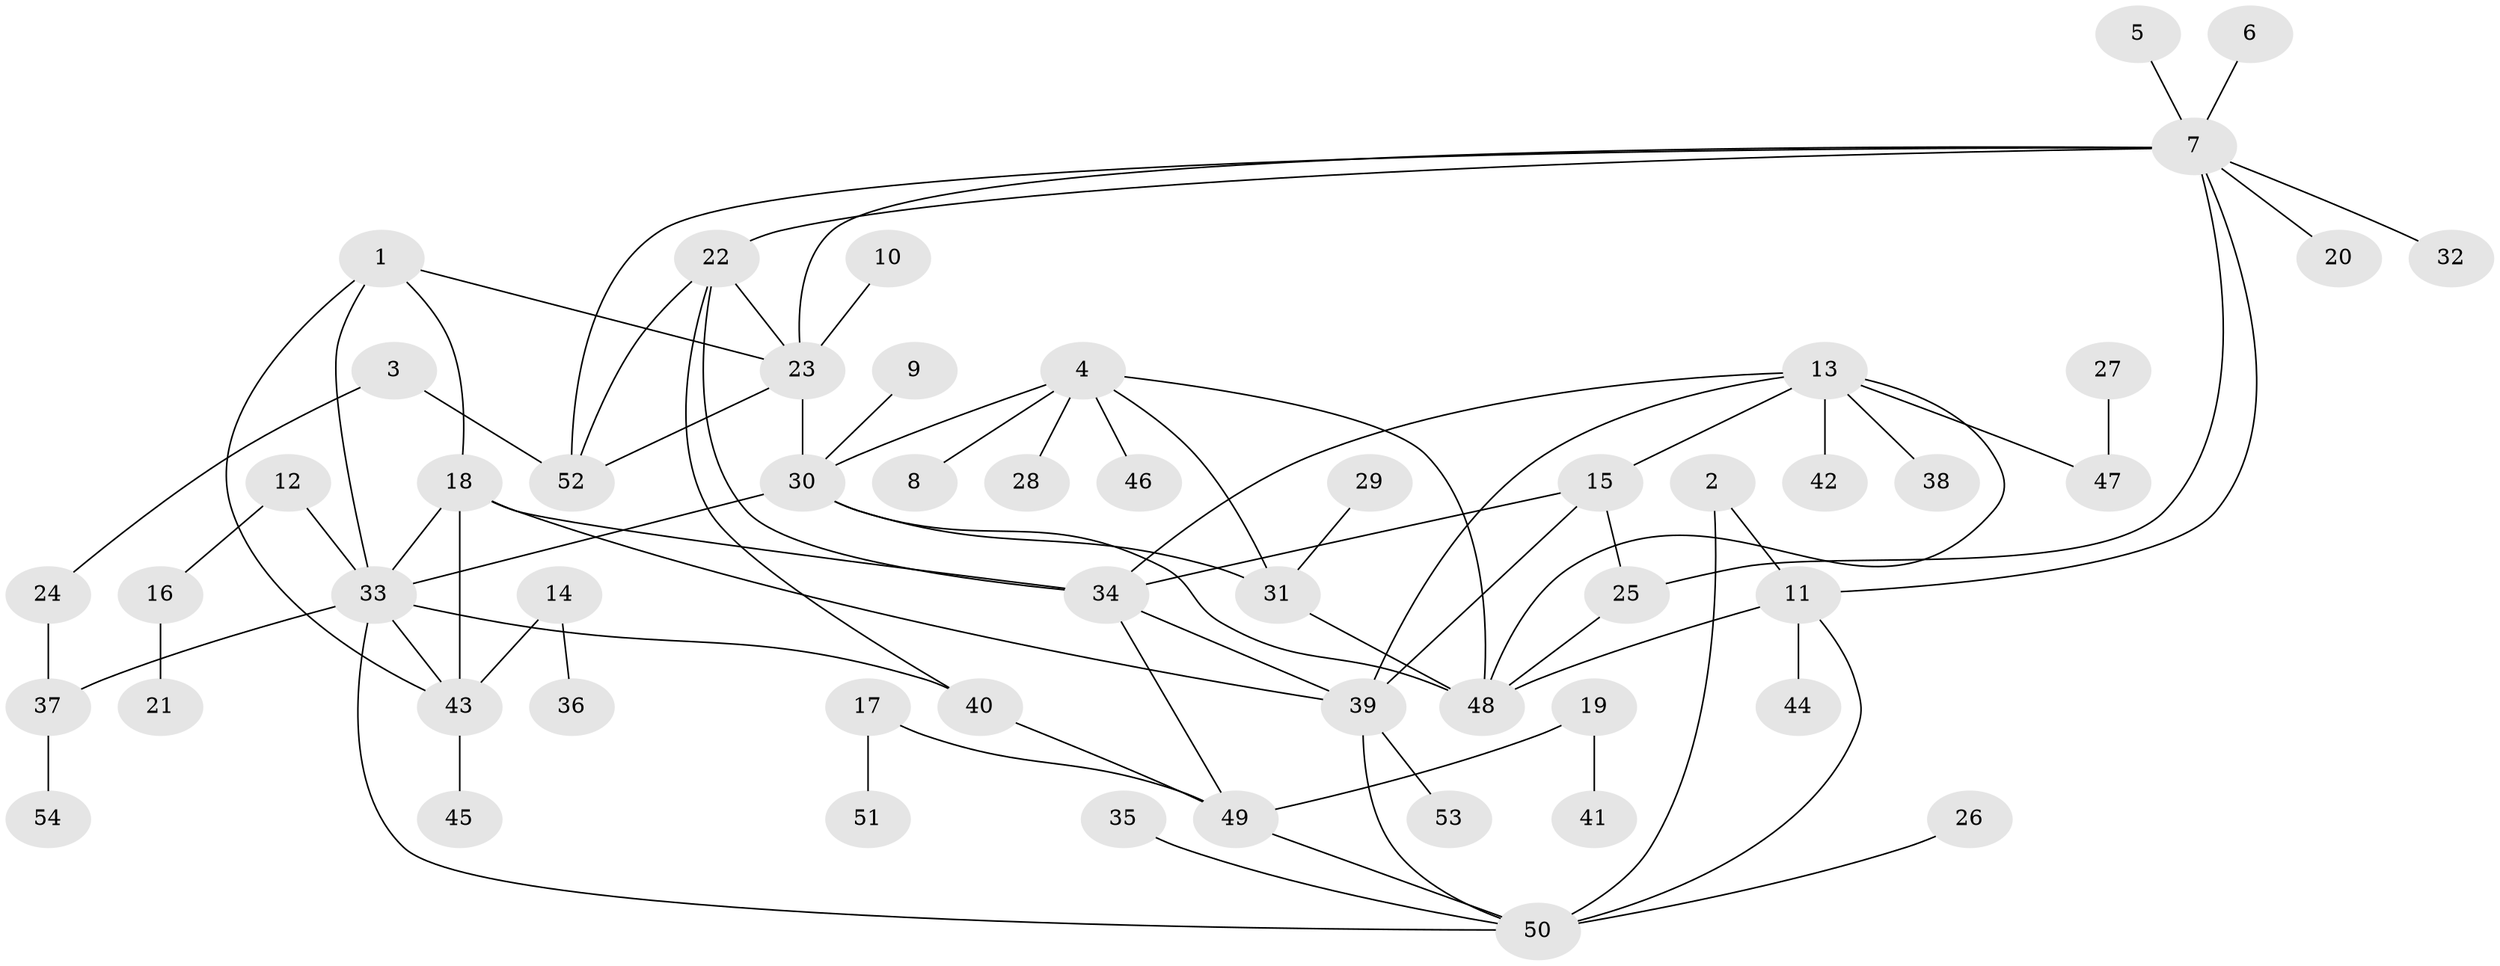 // original degree distribution, {7: 0.06741573033707865, 5: 0.056179775280898875, 9: 0.02247191011235955, 6: 0.033707865168539325, 4: 0.011235955056179775, 3: 0.10112359550561797, 10: 0.011235955056179775, 8: 0.011235955056179775, 2: 0.21348314606741572, 1: 0.47191011235955055}
// Generated by graph-tools (version 1.1) at 2025/37/03/04/25 23:37:45]
// undirected, 54 vertices, 79 edges
graph export_dot {
  node [color=gray90,style=filled];
  1;
  2;
  3;
  4;
  5;
  6;
  7;
  8;
  9;
  10;
  11;
  12;
  13;
  14;
  15;
  16;
  17;
  18;
  19;
  20;
  21;
  22;
  23;
  24;
  25;
  26;
  27;
  28;
  29;
  30;
  31;
  32;
  33;
  34;
  35;
  36;
  37;
  38;
  39;
  40;
  41;
  42;
  43;
  44;
  45;
  46;
  47;
  48;
  49;
  50;
  51;
  52;
  53;
  54;
  1 -- 18 [weight=1.0];
  1 -- 23 [weight=1.0];
  1 -- 33 [weight=1.0];
  1 -- 43 [weight=1.0];
  2 -- 11 [weight=2.0];
  2 -- 50 [weight=2.0];
  3 -- 24 [weight=1.0];
  3 -- 52 [weight=1.0];
  4 -- 8 [weight=1.0];
  4 -- 28 [weight=1.0];
  4 -- 30 [weight=1.0];
  4 -- 31 [weight=1.0];
  4 -- 46 [weight=1.0];
  4 -- 48 [weight=1.0];
  5 -- 7 [weight=1.0];
  6 -- 7 [weight=1.0];
  7 -- 11 [weight=1.0];
  7 -- 20 [weight=1.0];
  7 -- 22 [weight=1.0];
  7 -- 23 [weight=1.0];
  7 -- 25 [weight=1.0];
  7 -- 32 [weight=1.0];
  7 -- 52 [weight=1.0];
  9 -- 30 [weight=1.0];
  10 -- 23 [weight=1.0];
  11 -- 44 [weight=1.0];
  11 -- 48 [weight=1.0];
  11 -- 50 [weight=1.0];
  12 -- 16 [weight=1.0];
  12 -- 33 [weight=1.0];
  13 -- 15 [weight=1.0];
  13 -- 34 [weight=1.0];
  13 -- 38 [weight=1.0];
  13 -- 39 [weight=1.0];
  13 -- 42 [weight=1.0];
  13 -- 47 [weight=1.0];
  13 -- 48 [weight=1.0];
  14 -- 36 [weight=1.0];
  14 -- 43 [weight=1.0];
  15 -- 25 [weight=1.0];
  15 -- 34 [weight=1.0];
  15 -- 39 [weight=1.0];
  16 -- 21 [weight=1.0];
  17 -- 49 [weight=1.0];
  17 -- 51 [weight=1.0];
  18 -- 33 [weight=1.0];
  18 -- 34 [weight=1.0];
  18 -- 39 [weight=1.0];
  18 -- 43 [weight=1.0];
  19 -- 41 [weight=1.0];
  19 -- 49 [weight=1.0];
  22 -- 23 [weight=1.0];
  22 -- 34 [weight=1.0];
  22 -- 40 [weight=1.0];
  22 -- 52 [weight=1.0];
  23 -- 30 [weight=1.0];
  23 -- 52 [weight=1.0];
  24 -- 37 [weight=1.0];
  25 -- 48 [weight=1.0];
  26 -- 50 [weight=1.0];
  27 -- 47 [weight=1.0];
  29 -- 31 [weight=1.0];
  30 -- 31 [weight=1.0];
  30 -- 33 [weight=1.0];
  30 -- 48 [weight=1.0];
  31 -- 48 [weight=1.0];
  33 -- 37 [weight=1.0];
  33 -- 40 [weight=1.0];
  33 -- 43 [weight=1.0];
  33 -- 50 [weight=1.0];
  34 -- 39 [weight=1.0];
  34 -- 49 [weight=1.0];
  35 -- 50 [weight=1.0];
  37 -- 54 [weight=1.0];
  39 -- 50 [weight=1.0];
  39 -- 53 [weight=1.0];
  40 -- 49 [weight=1.0];
  43 -- 45 [weight=1.0];
  49 -- 50 [weight=1.0];
}
